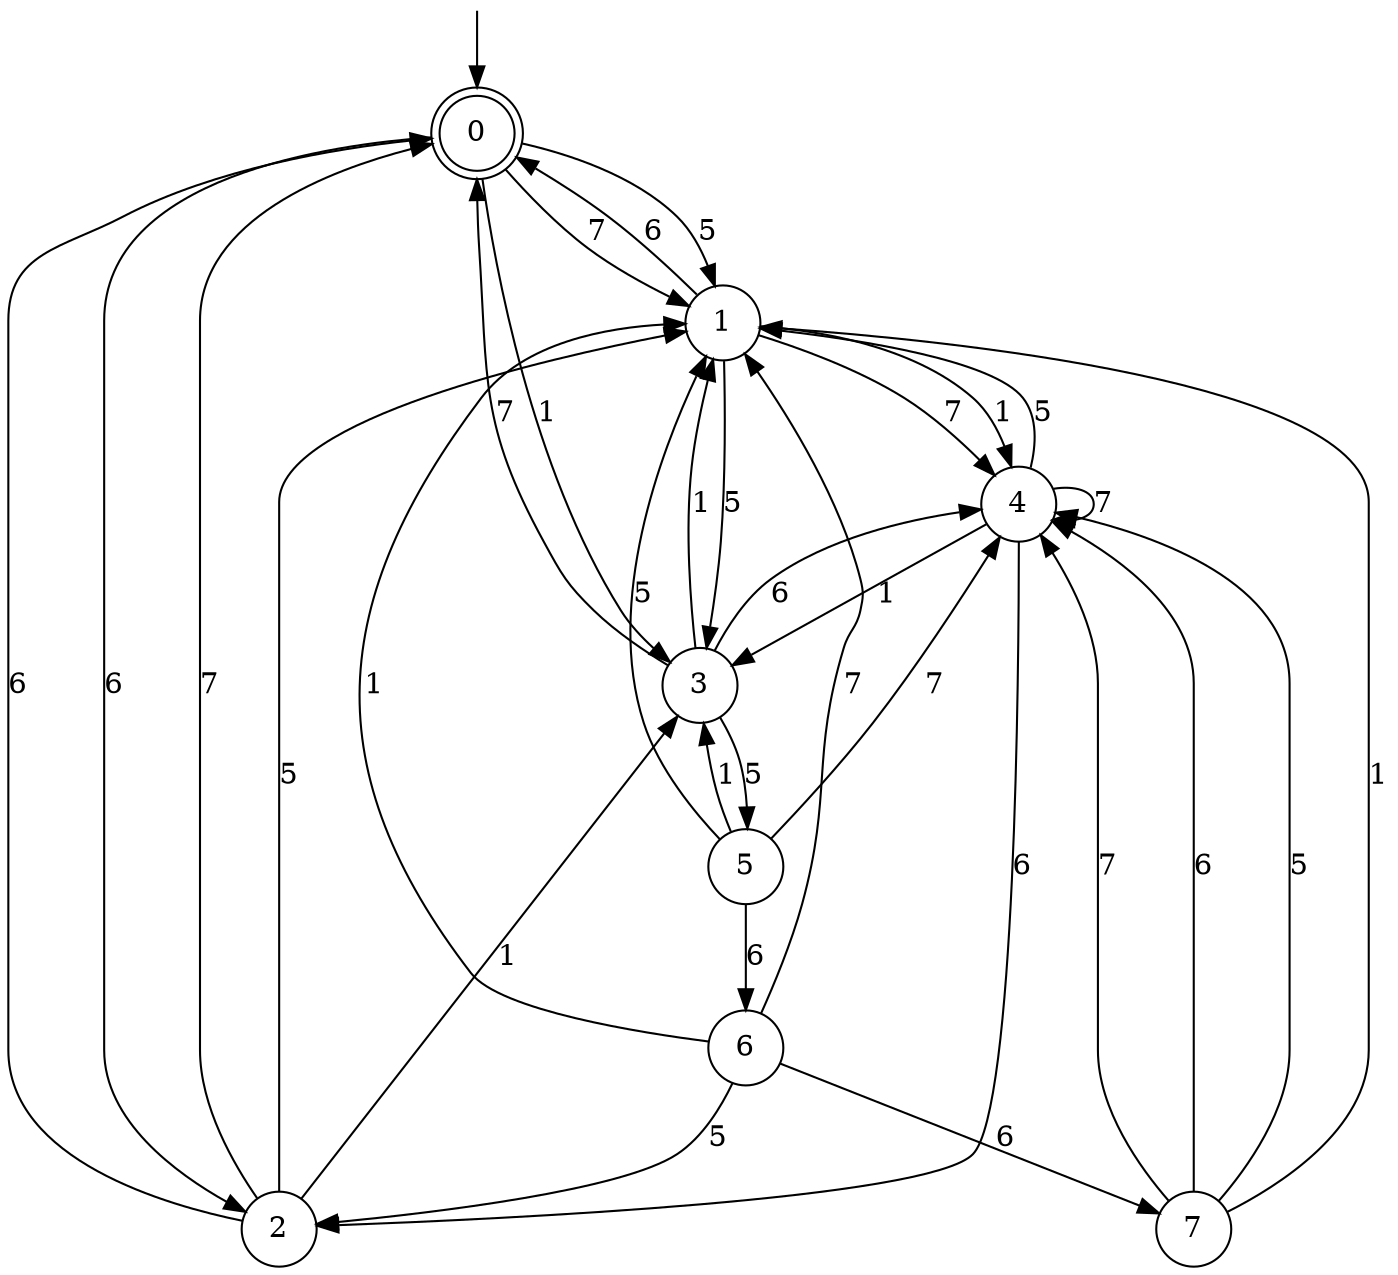 digraph g {

	s0 [shape="doublecircle" label="0"];
	s1 [shape="circle" label="1"];
	s2 [shape="circle" label="2"];
	s3 [shape="circle" label="3"];
	s4 [shape="circle" label="4"];
	s5 [shape="circle" label="5"];
	s6 [shape="circle" label="6"];
	s7 [shape="circle" label="7"];
	s0 -> s1 [label="5"];
	s0 -> s1 [label="7"];
	s0 -> s2 [label="6"];
	s0 -> s3 [label="1"];
	s1 -> s3 [label="5"];
	s1 -> s4 [label="7"];
	s1 -> s0 [label="6"];
	s1 -> s4 [label="1"];
	s2 -> s1 [label="5"];
	s2 -> s0 [label="7"];
	s2 -> s0 [label="6"];
	s2 -> s3 [label="1"];
	s3 -> s5 [label="5"];
	s3 -> s0 [label="7"];
	s3 -> s4 [label="6"];
	s3 -> s1 [label="1"];
	s4 -> s1 [label="5"];
	s4 -> s4 [label="7"];
	s4 -> s2 [label="6"];
	s4 -> s3 [label="1"];
	s5 -> s1 [label="5"];
	s5 -> s4 [label="7"];
	s5 -> s6 [label="6"];
	s5 -> s3 [label="1"];
	s6 -> s2 [label="5"];
	s6 -> s1 [label="7"];
	s6 -> s7 [label="6"];
	s6 -> s1 [label="1"];
	s7 -> s4 [label="5"];
	s7 -> s4 [label="7"];
	s7 -> s4 [label="6"];
	s7 -> s1 [label="1"];

__start0 [label="" shape="none" width="0" height="0"];
__start0 -> s0;

}
